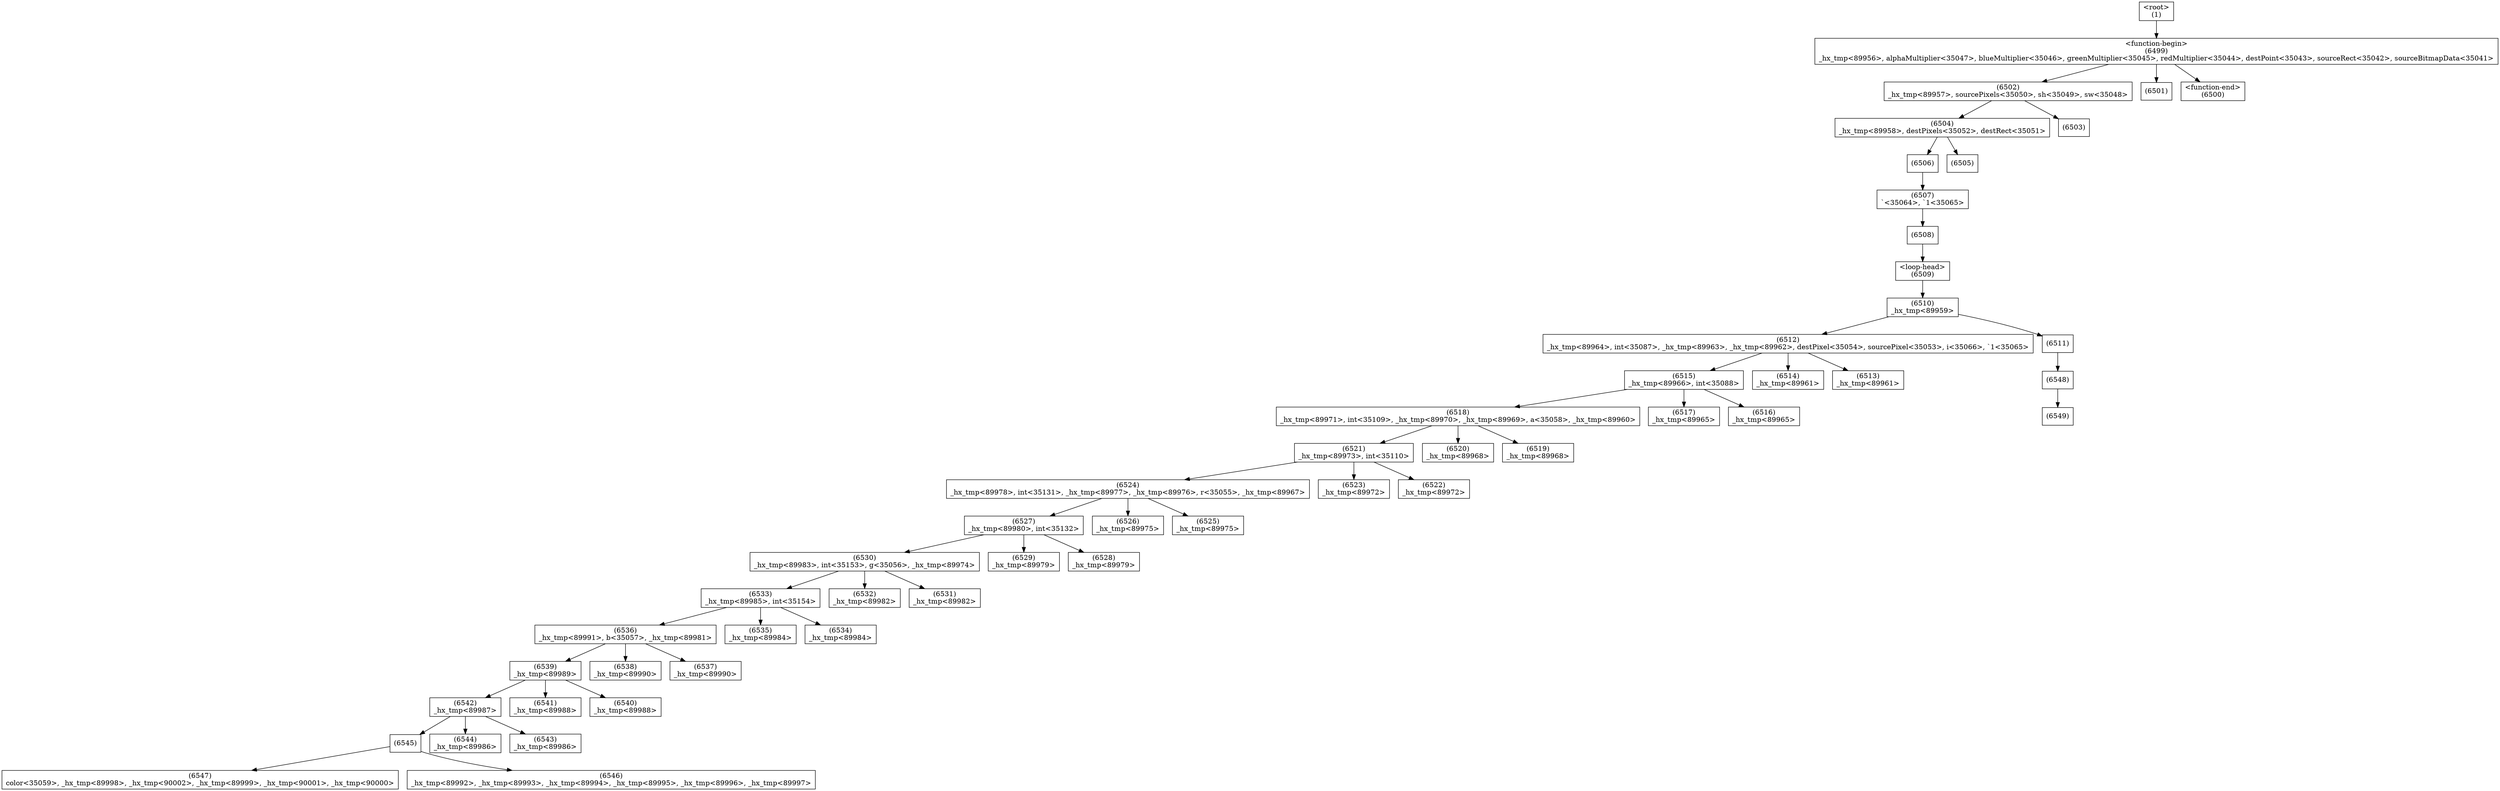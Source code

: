 digraph graphname {
n6549 [shape=box,label="(6549)"];
n6548 [shape=box,label="(6548)"];
n6548 -> n6549;
n6547 [shape=box,label="(6547)\ncolor<35059>, _hx_tmp<89998>, _hx_tmp<90002>, _hx_tmp<89999>, _hx_tmp<90001>, _hx_tmp<90000>"];
n6546 [shape=box,label="(6546)\n_hx_tmp<89992>, _hx_tmp<89993>, _hx_tmp<89994>, _hx_tmp<89995>, _hx_tmp<89996>, _hx_tmp<89997>"];
n6545 [shape=box,label="(6545)"];
n6545 -> n6546;
n6545 -> n6547;
n6544 [shape=box,label="(6544)\n_hx_tmp<89986>"];
n6543 [shape=box,label="(6543)\n_hx_tmp<89986>"];
n6542 [shape=box,label="(6542)\n_hx_tmp<89987>"];
n6542 -> n6543;
n6542 -> n6545;
n6542 -> n6544;
n6541 [shape=box,label="(6541)\n_hx_tmp<89988>"];
n6540 [shape=box,label="(6540)\n_hx_tmp<89988>"];
n6539 [shape=box,label="(6539)\n_hx_tmp<89989>"];
n6539 -> n6540;
n6539 -> n6542;
n6539 -> n6541;
n6538 [shape=box,label="(6538)\n_hx_tmp<89990>"];
n6537 [shape=box,label="(6537)\n_hx_tmp<89990>"];
n6536 [shape=box,label="(6536)\n_hx_tmp<89991>, b<35057>, _hx_tmp<89981>"];
n6536 -> n6537;
n6536 -> n6539;
n6536 -> n6538;
n6535 [shape=box,label="(6535)\n_hx_tmp<89984>"];
n6534 [shape=box,label="(6534)\n_hx_tmp<89984>"];
n6533 [shape=box,label="(6533)\n_hx_tmp<89985>, int<35154>"];
n6533 -> n6534;
n6533 -> n6536;
n6533 -> n6535;
n6532 [shape=box,label="(6532)\n_hx_tmp<89982>"];
n6531 [shape=box,label="(6531)\n_hx_tmp<89982>"];
n6530 [shape=box,label="(6530)\n_hx_tmp<89983>, int<35153>, g<35056>, _hx_tmp<89974>"];
n6530 -> n6531;
n6530 -> n6533;
n6530 -> n6532;
n6529 [shape=box,label="(6529)\n_hx_tmp<89979>"];
n6528 [shape=box,label="(6528)\n_hx_tmp<89979>"];
n6527 [shape=box,label="(6527)\n_hx_tmp<89980>, int<35132>"];
n6527 -> n6528;
n6527 -> n6530;
n6527 -> n6529;
n6526 [shape=box,label="(6526)\n_hx_tmp<89975>"];
n6525 [shape=box,label="(6525)\n_hx_tmp<89975>"];
n6524 [shape=box,label="(6524)\n_hx_tmp<89978>, int<35131>, _hx_tmp<89977>, _hx_tmp<89976>, r<35055>, _hx_tmp<89967>"];
n6524 -> n6525;
n6524 -> n6527;
n6524 -> n6526;
n6523 [shape=box,label="(6523)\n_hx_tmp<89972>"];
n6522 [shape=box,label="(6522)\n_hx_tmp<89972>"];
n6521 [shape=box,label="(6521)\n_hx_tmp<89973>, int<35110>"];
n6521 -> n6522;
n6521 -> n6524;
n6521 -> n6523;
n6520 [shape=box,label="(6520)\n_hx_tmp<89968>"];
n6519 [shape=box,label="(6519)\n_hx_tmp<89968>"];
n6518 [shape=box,label="(6518)\n_hx_tmp<89971>, int<35109>, _hx_tmp<89970>, _hx_tmp<89969>, a<35058>, _hx_tmp<89960>"];
n6518 -> n6519;
n6518 -> n6521;
n6518 -> n6520;
n6517 [shape=box,label="(6517)\n_hx_tmp<89965>"];
n6516 [shape=box,label="(6516)\n_hx_tmp<89965>"];
n6515 [shape=box,label="(6515)\n_hx_tmp<89966>, int<35088>"];
n6515 -> n6516;
n6515 -> n6518;
n6515 -> n6517;
n6514 [shape=box,label="(6514)\n_hx_tmp<89961>"];
n6513 [shape=box,label="(6513)\n_hx_tmp<89961>"];
n6512 [shape=box,label="(6512)\n_hx_tmp<89964>, int<35087>, _hx_tmp<89963>, _hx_tmp<89962>, destPixel<35054>, sourcePixel<35053>, i<35066>, `1<35065>"];
n6512 -> n6513;
n6512 -> n6515;
n6512 -> n6514;
n6511 [shape=box,label="(6511)"];
n6511 -> n6548;
n6510 [shape=box,label="(6510)\n_hx_tmp<89959>"];
n6510 -> n6511;
n6510 -> n6512;
n6509 [shape=box,label="<loop-head>
(6509)"];
n6509 -> n6510;
n6508 [shape=box,label="(6508)"];
n6508 -> n6509;
n6507 [shape=box,label="(6507)\n`<35064>, `1<35065>"];
n6507 -> n6508;
n6506 [shape=box,label="(6506)"];
n6506 -> n6507;
n6505 [shape=box,label="(6505)"];
n6504 [shape=box,label="(6504)\n_hx_tmp<89958>, destPixels<35052>, destRect<35051>"];
n6504 -> n6505;
n6504 -> n6506;
n6503 [shape=box,label="(6503)"];
n6502 [shape=box,label="(6502)\n_hx_tmp<89957>, sourcePixels<35050>, sh<35049>, sw<35048>"];
n6502 -> n6503;
n6502 -> n6504;
n6501 [shape=box,label="(6501)"];
n6500 [shape=box,label="<function-end>
(6500)"];
n6499 [shape=box,label="<function-begin>
(6499)\n_hx_tmp<89956>, alphaMultiplier<35047>, blueMultiplier<35046>, greenMultiplier<35045>, redMultiplier<35044>, destPoint<35043>, sourceRect<35042>, sourceBitmapData<35041>"];
n6499 -> n6501;
n6499 -> n6500;
n6499 -> n6502;
n1 [shape=box,label="<root>
(1)"];
n1 -> n6499;
}
